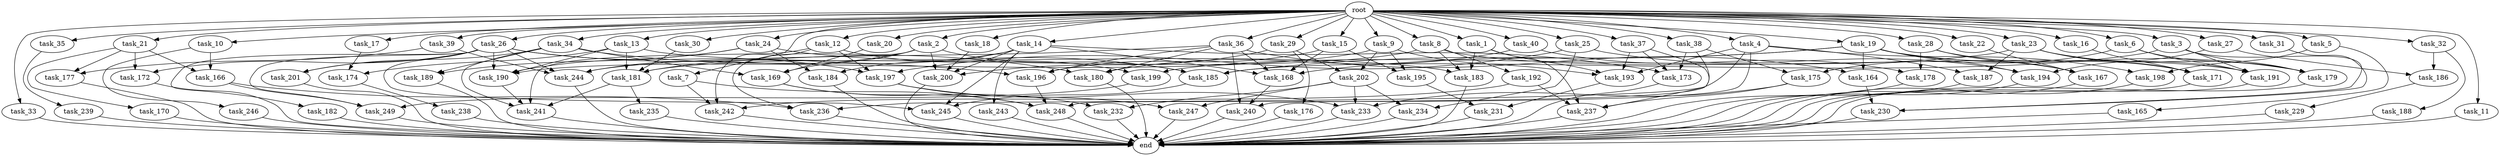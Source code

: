 digraph G {
  task_12 [size="2.048000"];
  task_199 [size="996432412.672000"];
  task_36 [size="2.048000"];
  task_180 [size="1992864825.344000"];
  task_19 [size="2.048000"];
  task_249 [size="2628519985.152000"];
  task_196 [size="1477468749.824000"];
  root [size="0.000000"];
  task_10 [size="2.048000"];
  task_168 [size="2989297238.016000"];
  task_18 [size="2.048000"];
  task_1 [size="2.048000"];
  task_189 [size="1271310319.616000"];
  task_183 [size="1322849927.168000"];
  task_4 [size="2.048000"];
  task_33 [size="2.048000"];
  task_235 [size="1099511627.776000"];
  task_234 [size="1529008357.376000"];
  task_8 [size="2.048000"];
  task_15 [size="2.048000"];
  task_5 [size="2.048000"];
  end [size="0.000000"];
  task_246 [size="68719476.736000"];
  task_167 [size="1443109011.456000"];
  task_14 [size="2.048000"];
  task_244 [size="2405181685.760000"];
  task_38 [size="2.048000"];
  task_241 [size="2113123909.632000"];
  task_16 [size="2.048000"];
  task_7 [size="2.048000"];
  task_242 [size="584115552.256000"];
  task_27 [size="2.048000"];
  task_26 [size="2.048000"];
  task_177 [size="343597383.680000"];
  task_239 [size="274877906.944000"];
  task_193 [size="4002909519.872000"];
  task_176 [size="1717986918.400000"];
  task_30 [size="2.048000"];
  task_245 [size="3332894621.696000"];
  task_172 [size="1374389534.720000"];
  task_164 [size="1717986918.400000"];
  task_200 [size="4277787426.816000"];
  task_171 [size="2508260900.864000"];
  task_197 [size="1683627180.032000"];
  task_165 [size="154618822.656000"];
  task_179 [size="2645699854.336000"];
  task_182 [size="1099511627.776000"];
  task_192 [size="274877906.944000"];
  task_231 [size="3435973836.800000"];
  task_201 [size="1529008357.376000"];
  task_17 [size="2.048000"];
  task_169 [size="2439541424.128000"];
  task_166 [size="343597383.680000"];
  task_31 [size="2.048000"];
  task_170 [size="274877906.944000"];
  task_194 [size="1683627180.032000"];
  task_2 [size="2.048000"];
  task_237 [size="3710851743.744000"];
  task_35 [size="2.048000"];
  task_3 [size="2.048000"];
  task_187 [size="2233382993.920000"];
  task_247 [size="2491081031.680000"];
  task_40 [size="2.048000"];
  task_230 [size="1133871366.144000"];
  task_181 [size="1821066133.504000"];
  task_232 [size="1529008357.376000"];
  task_184 [size="1683627180.032000"];
  task_22 [size="2.048000"];
  task_191 [size="1821066133.504000"];
  task_29 [size="2.048000"];
  task_198 [size="1546188226.560000"];
  task_21 [size="2.048000"];
  task_28 [size="2.048000"];
  task_229 [size="841813590.016000"];
  task_175 [size="1529008357.376000"];
  task_233 [size="3590592659.456000"];
  task_23 [size="2.048000"];
  task_190 [size="2645699854.336000"];
  task_25 [size="2.048000"];
  task_6 [size="2.048000"];
  task_32 [size="2.048000"];
  task_188 [size="618475290.624000"];
  task_39 [size="2.048000"];
  task_20 [size="2.048000"];
  task_243 [size="841813590.016000"];
  task_238 [size="274877906.944000"];
  task_9 [size="2.048000"];
  task_37 [size="2.048000"];
  task_236 [size="2439541424.128000"];
  task_248 [size="3075196583.936000"];
  task_195 [size="704374636.544000"];
  task_185 [size="2834678415.360000"];
  task_186 [size="773094113.280000"];
  task_34 [size="2.048000"];
  task_240 [size="1786706395.136000"];
  task_202 [size="1992864825.344000"];
  task_173 [size="3659312136.192000"];
  task_174 [size="704374636.544000"];
  task_178 [size="549755813.888000"];
  task_13 [size="2.048000"];
  task_24 [size="2.048000"];
  task_11 [size="2.048000"];

  task_12 -> task_197 [size="75497472.000000"];
  task_12 -> task_241 [size="75497472.000000"];
  task_12 -> task_199 [size="75497472.000000"];
  task_12 -> task_242 [size="75497472.000000"];
  task_199 -> task_249 [size="536870912.000000"];
  task_36 -> task_240 [size="301989888.000000"];
  task_36 -> task_196 [size="301989888.000000"];
  task_36 -> task_164 [size="301989888.000000"];
  task_36 -> task_180 [size="301989888.000000"];
  task_36 -> task_244 [size="301989888.000000"];
  task_36 -> task_168 [size="301989888.000000"];
  task_180 -> end [size="1.000000"];
  task_19 -> task_167 [size="536870912.000000"];
  task_19 -> task_179 [size="536870912.000000"];
  task_19 -> task_164 [size="536870912.000000"];
  task_19 -> task_168 [size="536870912.000000"];
  task_19 -> task_194 [size="536870912.000000"];
  task_19 -> task_185 [size="536870912.000000"];
  task_249 -> end [size="1.000000"];
  task_196 -> task_248 [size="536870912.000000"];
  root -> task_12 [size="1.000000"];
  root -> task_35 [size="1.000000"];
  root -> task_14 [size="1.000000"];
  root -> task_36 [size="1.000000"];
  root -> task_37 [size="1.000000"];
  root -> task_6 [size="1.000000"];
  root -> task_32 [size="1.000000"];
  root -> task_38 [size="1.000000"];
  root -> task_19 [size="1.000000"];
  root -> task_13 [size="1.000000"];
  root -> task_20 [size="1.000000"];
  root -> task_16 [size="1.000000"];
  root -> task_9 [size="1.000000"];
  root -> task_31 [size="1.000000"];
  root -> task_10 [size="1.000000"];
  root -> task_1 [size="1.000000"];
  root -> task_18 [size="1.000000"];
  root -> task_5 [size="1.000000"];
  root -> task_2 [size="1.000000"];
  root -> task_4 [size="1.000000"];
  root -> task_27 [size="1.000000"];
  root -> task_11 [size="1.000000"];
  root -> task_23 [size="1.000000"];
  root -> task_3 [size="1.000000"];
  root -> task_26 [size="1.000000"];
  root -> task_7 [size="1.000000"];
  root -> task_40 [size="1.000000"];
  root -> task_34 [size="1.000000"];
  root -> task_17 [size="1.000000"];
  root -> task_33 [size="1.000000"];
  root -> task_15 [size="1.000000"];
  root -> task_22 [size="1.000000"];
  root -> task_29 [size="1.000000"];
  root -> task_8 [size="1.000000"];
  root -> task_30 [size="1.000000"];
  root -> task_39 [size="1.000000"];
  root -> task_25 [size="1.000000"];
  root -> task_24 [size="1.000000"];
  root -> task_21 [size="1.000000"];
  root -> task_28 [size="1.000000"];
  task_10 -> task_246 [size="33554432.000000"];
  task_10 -> task_166 [size="33554432.000000"];
  task_168 -> task_240 [size="33554432.000000"];
  task_18 -> task_200 [size="536870912.000000"];
  task_1 -> task_183 [size="301989888.000000"];
  task_1 -> task_193 [size="301989888.000000"];
  task_1 -> task_237 [size="301989888.000000"];
  task_189 -> end [size="1.000000"];
  task_183 -> end [size="1.000000"];
  task_4 -> task_187 [size="679477248.000000"];
  task_4 -> task_236 [size="679477248.000000"];
  task_4 -> task_248 [size="679477248.000000"];
  task_4 -> task_198 [size="679477248.000000"];
  task_4 -> task_193 [size="679477248.000000"];
  task_33 -> end [size="1.000000"];
  task_235 -> end [size="1.000000"];
  task_234 -> end [size="1.000000"];
  task_8 -> task_183 [size="134217728.000000"];
  task_8 -> task_192 [size="134217728.000000"];
  task_8 -> task_191 [size="134217728.000000"];
  task_8 -> task_181 [size="134217728.000000"];
  task_15 -> task_196 [size="209715200.000000"];
  task_15 -> task_168 [size="209715200.000000"];
  task_15 -> task_195 [size="209715200.000000"];
  task_5 -> task_165 [size="75497472.000000"];
  task_5 -> task_198 [size="75497472.000000"];
  task_246 -> end [size="1.000000"];
  task_167 -> end [size="1.000000"];
  task_14 -> task_184 [size="411041792.000000"];
  task_14 -> task_243 [size="411041792.000000"];
  task_14 -> task_200 [size="411041792.000000"];
  task_14 -> task_245 [size="411041792.000000"];
  task_14 -> task_173 [size="411041792.000000"];
  task_14 -> task_168 [size="411041792.000000"];
  task_14 -> task_181 [size="411041792.000000"];
  task_244 -> end [size="1.000000"];
  task_38 -> task_175 [size="536870912.000000"];
  task_38 -> task_173 [size="536870912.000000"];
  task_38 -> task_240 [size="536870912.000000"];
  task_241 -> end [size="1.000000"];
  task_16 -> task_171 [size="679477248.000000"];
  task_7 -> task_248 [size="75497472.000000"];
  task_7 -> task_242 [size="75497472.000000"];
  task_242 -> end [size="1.000000"];
  task_27 -> task_194 [size="75497472.000000"];
  task_27 -> task_186 [size="75497472.000000"];
  task_26 -> task_201 [size="536870912.000000"];
  task_26 -> task_197 [size="536870912.000000"];
  task_26 -> task_182 [size="536870912.000000"];
  task_26 -> task_249 [size="536870912.000000"];
  task_26 -> task_180 [size="536870912.000000"];
  task_26 -> task_190 [size="536870912.000000"];
  task_26 -> task_244 [size="536870912.000000"];
  task_26 -> task_245 [size="536870912.000000"];
  task_26 -> task_172 [size="536870912.000000"];
  task_177 -> end [size="1.000000"];
  task_239 -> end [size="1.000000"];
  task_193 -> task_231 [size="838860800.000000"];
  task_176 -> end [size="1.000000"];
  task_30 -> task_181 [size="134217728.000000"];
  task_245 -> end [size="1.000000"];
  task_172 -> end [size="1.000000"];
  task_164 -> task_230 [size="209715200.000000"];
  task_200 -> end [size="1.000000"];
  task_171 -> end [size="1.000000"];
  task_197 -> task_247 [size="679477248.000000"];
  task_197 -> task_233 [size="679477248.000000"];
  task_165 -> end [size="1.000000"];
  task_179 -> end [size="1.000000"];
  task_182 -> end [size="1.000000"];
  task_192 -> task_242 [size="134217728.000000"];
  task_192 -> task_237 [size="134217728.000000"];
  task_231 -> end [size="1.000000"];
  task_201 -> end [size="1.000000"];
  task_17 -> task_174 [size="134217728.000000"];
  task_169 -> task_232 [size="209715200.000000"];
  task_169 -> task_248 [size="209715200.000000"];
  task_166 -> task_236 [size="209715200.000000"];
  task_166 -> task_249 [size="209715200.000000"];
  task_31 -> task_230 [size="209715200.000000"];
  task_170 -> end [size="1.000000"];
  task_194 -> end [size="1.000000"];
  task_2 -> task_236 [size="301989888.000000"];
  task_2 -> task_244 [size="301989888.000000"];
  task_2 -> task_169 [size="301989888.000000"];
  task_2 -> task_185 [size="301989888.000000"];
  task_2 -> task_200 [size="301989888.000000"];
  task_237 -> end [size="1.000000"];
  task_35 -> task_239 [size="134217728.000000"];
  task_3 -> task_230 [size="134217728.000000"];
  task_3 -> task_179 [size="134217728.000000"];
  task_3 -> task_185 [size="134217728.000000"];
  task_3 -> task_191 [size="134217728.000000"];
  task_187 -> end [size="1.000000"];
  task_247 -> end [size="1.000000"];
  task_40 -> task_180 [size="134217728.000000"];
  task_40 -> task_178 [size="134217728.000000"];
  task_230 -> end [size="1.000000"];
  task_181 -> task_235 [size="536870912.000000"];
  task_181 -> task_241 [size="536870912.000000"];
  task_232 -> end [size="1.000000"];
  task_184 -> end [size="1.000000"];
  task_22 -> task_167 [size="33554432.000000"];
  task_191 -> end [size="1.000000"];
  task_29 -> task_202 [size="838860800.000000"];
  task_29 -> task_176 [size="838860800.000000"];
  task_29 -> task_200 [size="838860800.000000"];
  task_198 -> end [size="1.000000"];
  task_21 -> task_170 [size="134217728.000000"];
  task_21 -> task_172 [size="134217728.000000"];
  task_21 -> task_166 [size="134217728.000000"];
  task_21 -> task_177 [size="134217728.000000"];
  task_28 -> task_171 [size="134217728.000000"];
  task_28 -> task_167 [size="134217728.000000"];
  task_28 -> task_178 [size="134217728.000000"];
  task_229 -> end [size="1.000000"];
  task_175 -> task_233 [size="536870912.000000"];
  task_175 -> task_237 [size="536870912.000000"];
  task_233 -> end [size="1.000000"];
  task_23 -> task_187 [size="411041792.000000"];
  task_23 -> task_171 [size="411041792.000000"];
  task_23 -> task_199 [size="411041792.000000"];
  task_23 -> task_179 [size="411041792.000000"];
  task_23 -> task_191 [size="411041792.000000"];
  task_190 -> task_241 [size="209715200.000000"];
  task_25 -> task_197 [size="209715200.000000"];
  task_25 -> task_234 [size="209715200.000000"];
  task_25 -> task_194 [size="209715200.000000"];
  task_6 -> task_175 [size="209715200.000000"];
  task_6 -> task_191 [size="209715200.000000"];
  task_6 -> task_179 [size="209715200.000000"];
  task_32 -> task_186 [size="301989888.000000"];
  task_32 -> task_188 [size="301989888.000000"];
  task_188 -> end [size="1.000000"];
  task_39 -> task_177 [size="33554432.000000"];
  task_39 -> task_244 [size="33554432.000000"];
  task_20 -> task_169 [size="679477248.000000"];
  task_243 -> end [size="1.000000"];
  task_238 -> end [size="1.000000"];
  task_9 -> task_190 [size="134217728.000000"];
  task_9 -> task_202 [size="134217728.000000"];
  task_9 -> task_195 [size="134217728.000000"];
  task_9 -> task_193 [size="134217728.000000"];
  task_37 -> task_193 [size="838860800.000000"];
  task_37 -> task_173 [size="838860800.000000"];
  task_37 -> task_237 [size="838860800.000000"];
  task_236 -> end [size="1.000000"];
  task_248 -> end [size="1.000000"];
  task_195 -> task_231 [size="838860800.000000"];
  task_185 -> task_245 [size="679477248.000000"];
  task_186 -> task_229 [size="411041792.000000"];
  task_34 -> task_201 [size="209715200.000000"];
  task_34 -> task_196 [size="209715200.000000"];
  task_34 -> task_169 [size="209715200.000000"];
  task_34 -> task_241 [size="209715200.000000"];
  task_34 -> task_189 [size="209715200.000000"];
  task_240 -> end [size="1.000000"];
  task_202 -> task_232 [size="536870912.000000"];
  task_202 -> task_234 [size="536870912.000000"];
  task_202 -> task_233 [size="536870912.000000"];
  task_202 -> task_247 [size="536870912.000000"];
  task_173 -> end [size="1.000000"];
  task_174 -> task_238 [size="134217728.000000"];
  task_178 -> end [size="1.000000"];
  task_13 -> task_183 [size="209715200.000000"];
  task_13 -> task_190 [size="209715200.000000"];
  task_13 -> task_174 [size="209715200.000000"];
  task_13 -> task_181 [size="209715200.000000"];
  task_24 -> task_190 [size="411041792.000000"];
  task_24 -> task_184 [size="411041792.000000"];
  task_24 -> task_185 [size="411041792.000000"];
  task_24 -> task_189 [size="411041792.000000"];
  task_11 -> end [size="1.000000"];
}
